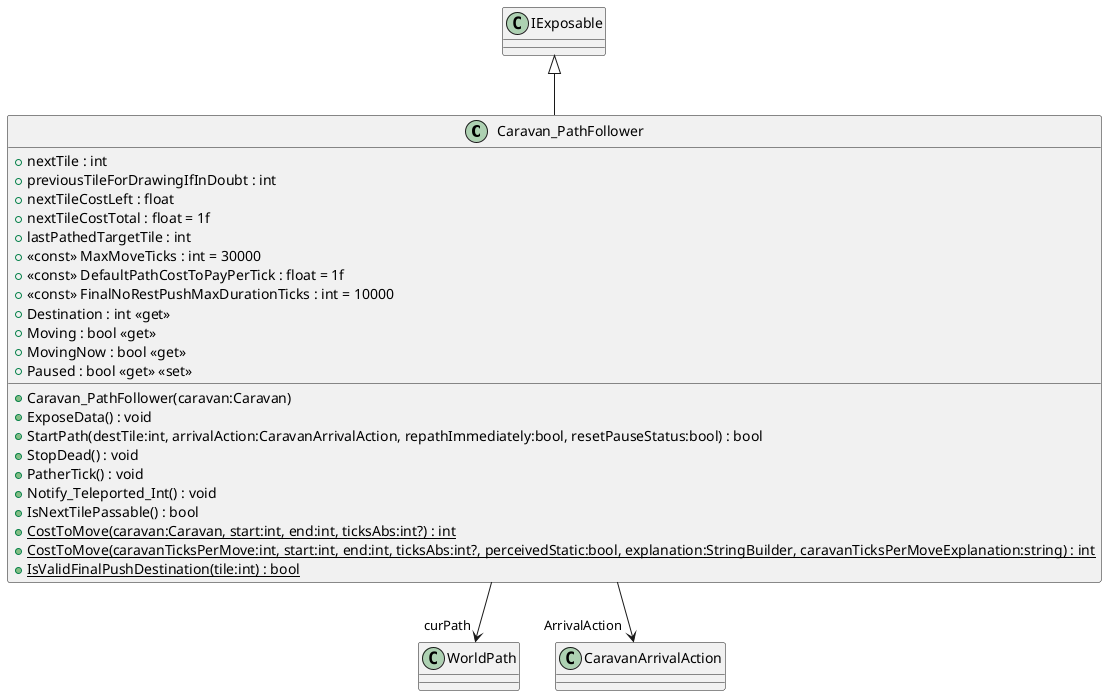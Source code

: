 @startuml
class Caravan_PathFollower {
    + nextTile : int
    + previousTileForDrawingIfInDoubt : int
    + nextTileCostLeft : float
    + nextTileCostTotal : float = 1f
    + lastPathedTargetTile : int
    + <<const>> MaxMoveTicks : int = 30000
    + <<const>> DefaultPathCostToPayPerTick : float = 1f
    + <<const>> FinalNoRestPushMaxDurationTicks : int = 10000
    + Destination : int <<get>>
    + Moving : bool <<get>>
    + MovingNow : bool <<get>>
    + Paused : bool <<get>> <<set>>
    + Caravan_PathFollower(caravan:Caravan)
    + ExposeData() : void
    + StartPath(destTile:int, arrivalAction:CaravanArrivalAction, repathImmediately:bool, resetPauseStatus:bool) : bool
    + StopDead() : void
    + PatherTick() : void
    + Notify_Teleported_Int() : void
    + IsNextTilePassable() : bool
    + {static} CostToMove(caravan:Caravan, start:int, end:int, ticksAbs:int?) : int
    + {static} CostToMove(caravanTicksPerMove:int, start:int, end:int, ticksAbs:int?, perceivedStatic:bool, explanation:StringBuilder, caravanTicksPerMoveExplanation:string) : int
    + {static} IsValidFinalPushDestination(tile:int) : bool
}
IExposable <|-- Caravan_PathFollower
Caravan_PathFollower --> "curPath" WorldPath
Caravan_PathFollower --> "ArrivalAction" CaravanArrivalAction
@enduml

